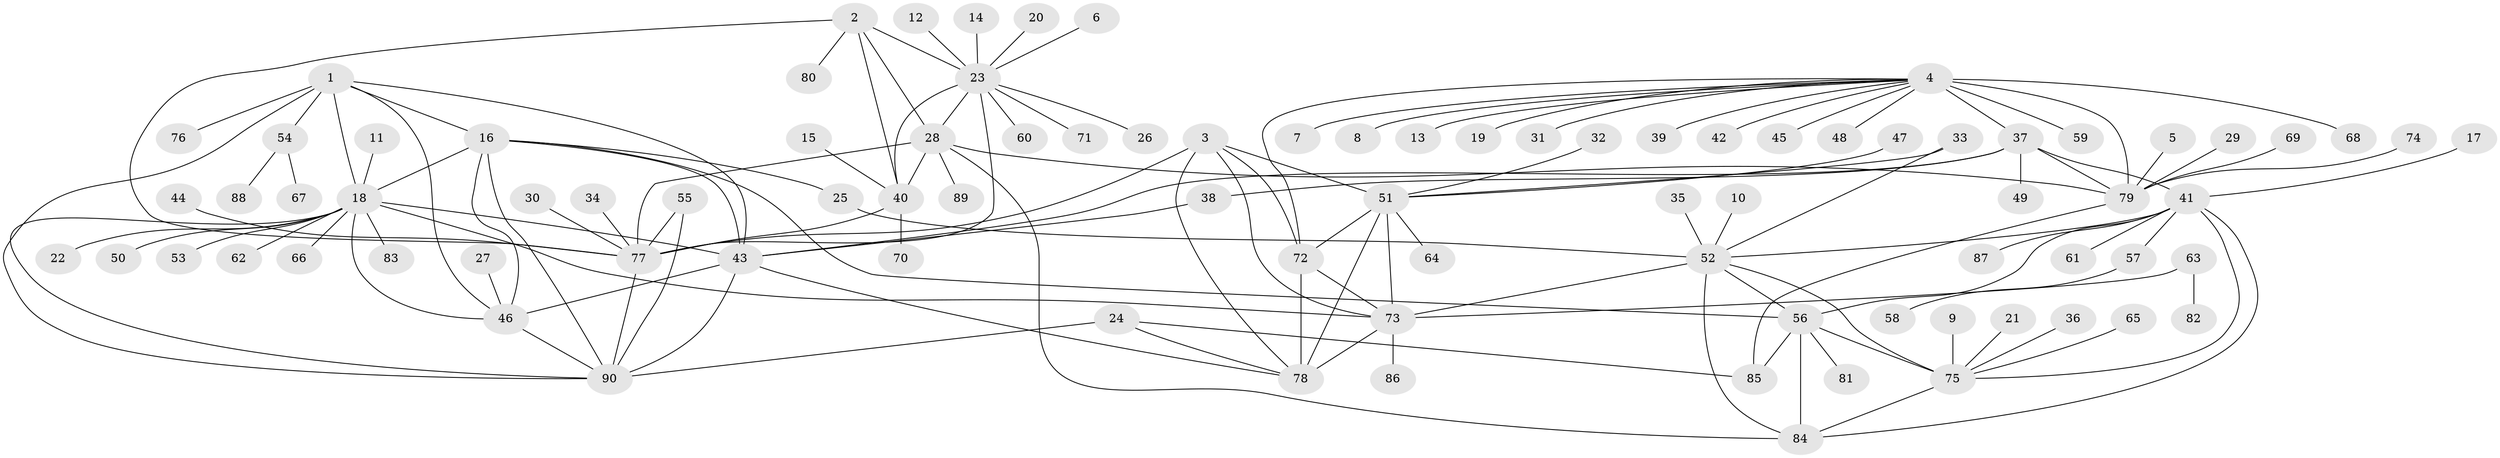 // original degree distribution, {14: 0.0078125, 10: 0.0390625, 7: 0.0390625, 8: 0.0390625, 12: 0.0234375, 5: 0.0078125, 9: 0.0078125, 13: 0.0078125, 6: 0.046875, 11: 0.015625, 1: 0.625, 3: 0.03125, 2: 0.1015625, 4: 0.0078125}
// Generated by graph-tools (version 1.1) at 2025/37/03/04/25 23:37:44]
// undirected, 90 vertices, 132 edges
graph export_dot {
  node [color=gray90,style=filled];
  1;
  2;
  3;
  4;
  5;
  6;
  7;
  8;
  9;
  10;
  11;
  12;
  13;
  14;
  15;
  16;
  17;
  18;
  19;
  20;
  21;
  22;
  23;
  24;
  25;
  26;
  27;
  28;
  29;
  30;
  31;
  32;
  33;
  34;
  35;
  36;
  37;
  38;
  39;
  40;
  41;
  42;
  43;
  44;
  45;
  46;
  47;
  48;
  49;
  50;
  51;
  52;
  53;
  54;
  55;
  56;
  57;
  58;
  59;
  60;
  61;
  62;
  63;
  64;
  65;
  66;
  67;
  68;
  69;
  70;
  71;
  72;
  73;
  74;
  75;
  76;
  77;
  78;
  79;
  80;
  81;
  82;
  83;
  84;
  85;
  86;
  87;
  88;
  89;
  90;
  1 -- 16 [weight=1.0];
  1 -- 18 [weight=1.0];
  1 -- 43 [weight=1.0];
  1 -- 46 [weight=1.0];
  1 -- 54 [weight=1.0];
  1 -- 76 [weight=1.0];
  1 -- 90 [weight=1.0];
  2 -- 23 [weight=2.0];
  2 -- 28 [weight=2.0];
  2 -- 40 [weight=2.0];
  2 -- 77 [weight=2.0];
  2 -- 80 [weight=1.0];
  3 -- 51 [weight=1.0];
  3 -- 72 [weight=1.0];
  3 -- 73 [weight=1.0];
  3 -- 77 [weight=1.0];
  3 -- 78 [weight=2.0];
  4 -- 7 [weight=1.0];
  4 -- 8 [weight=1.0];
  4 -- 13 [weight=1.0];
  4 -- 19 [weight=1.0];
  4 -- 31 [weight=1.0];
  4 -- 37 [weight=4.0];
  4 -- 39 [weight=1.0];
  4 -- 42 [weight=1.0];
  4 -- 45 [weight=1.0];
  4 -- 48 [weight=1.0];
  4 -- 59 [weight=1.0];
  4 -- 68 [weight=1.0];
  4 -- 72 [weight=1.0];
  4 -- 79 [weight=4.0];
  5 -- 79 [weight=1.0];
  6 -- 23 [weight=1.0];
  9 -- 75 [weight=1.0];
  10 -- 52 [weight=1.0];
  11 -- 18 [weight=1.0];
  12 -- 23 [weight=1.0];
  14 -- 23 [weight=1.0];
  15 -- 40 [weight=1.0];
  16 -- 18 [weight=1.0];
  16 -- 25 [weight=1.0];
  16 -- 43 [weight=1.0];
  16 -- 46 [weight=1.0];
  16 -- 56 [weight=1.0];
  16 -- 90 [weight=1.0];
  17 -- 41 [weight=1.0];
  18 -- 22 [weight=1.0];
  18 -- 43 [weight=1.0];
  18 -- 46 [weight=1.0];
  18 -- 50 [weight=1.0];
  18 -- 53 [weight=1.0];
  18 -- 62 [weight=1.0];
  18 -- 66 [weight=1.0];
  18 -- 73 [weight=1.0];
  18 -- 83 [weight=1.0];
  18 -- 90 [weight=1.0];
  20 -- 23 [weight=1.0];
  21 -- 75 [weight=1.0];
  23 -- 26 [weight=1.0];
  23 -- 28 [weight=1.0];
  23 -- 40 [weight=1.0];
  23 -- 60 [weight=1.0];
  23 -- 71 [weight=1.0];
  23 -- 77 [weight=1.0];
  24 -- 78 [weight=1.0];
  24 -- 85 [weight=1.0];
  24 -- 90 [weight=1.0];
  25 -- 52 [weight=1.0];
  27 -- 46 [weight=1.0];
  28 -- 40 [weight=1.0];
  28 -- 77 [weight=1.0];
  28 -- 79 [weight=1.0];
  28 -- 84 [weight=1.0];
  28 -- 89 [weight=1.0];
  29 -- 79 [weight=1.0];
  30 -- 77 [weight=1.0];
  32 -- 51 [weight=1.0];
  33 -- 51 [weight=1.0];
  33 -- 52 [weight=1.0];
  34 -- 77 [weight=1.0];
  35 -- 52 [weight=1.0];
  36 -- 75 [weight=1.0];
  37 -- 38 [weight=1.0];
  37 -- 41 [weight=1.0];
  37 -- 43 [weight=1.0];
  37 -- 49 [weight=1.0];
  37 -- 79 [weight=1.0];
  38 -- 43 [weight=1.0];
  40 -- 70 [weight=1.0];
  40 -- 77 [weight=1.0];
  41 -- 52 [weight=1.0];
  41 -- 56 [weight=2.0];
  41 -- 57 [weight=1.0];
  41 -- 61 [weight=1.0];
  41 -- 75 [weight=1.0];
  41 -- 84 [weight=1.0];
  41 -- 87 [weight=1.0];
  43 -- 46 [weight=1.0];
  43 -- 78 [weight=1.0];
  43 -- 90 [weight=1.0];
  44 -- 77 [weight=1.0];
  46 -- 90 [weight=1.0];
  47 -- 51 [weight=1.0];
  51 -- 64 [weight=1.0];
  51 -- 72 [weight=1.0];
  51 -- 73 [weight=1.0];
  51 -- 78 [weight=2.0];
  52 -- 56 [weight=2.0];
  52 -- 73 [weight=1.0];
  52 -- 75 [weight=1.0];
  52 -- 84 [weight=1.0];
  54 -- 67 [weight=1.0];
  54 -- 88 [weight=1.0];
  55 -- 77 [weight=1.0];
  55 -- 90 [weight=1.0];
  56 -- 75 [weight=2.0];
  56 -- 81 [weight=1.0];
  56 -- 84 [weight=2.0];
  56 -- 85 [weight=1.0];
  57 -- 58 [weight=1.0];
  63 -- 73 [weight=1.0];
  63 -- 82 [weight=1.0];
  65 -- 75 [weight=1.0];
  69 -- 79 [weight=1.0];
  72 -- 73 [weight=1.0];
  72 -- 78 [weight=2.0];
  73 -- 78 [weight=2.0];
  73 -- 86 [weight=1.0];
  74 -- 79 [weight=1.0];
  75 -- 84 [weight=1.0];
  77 -- 90 [weight=1.0];
  79 -- 85 [weight=1.0];
}
